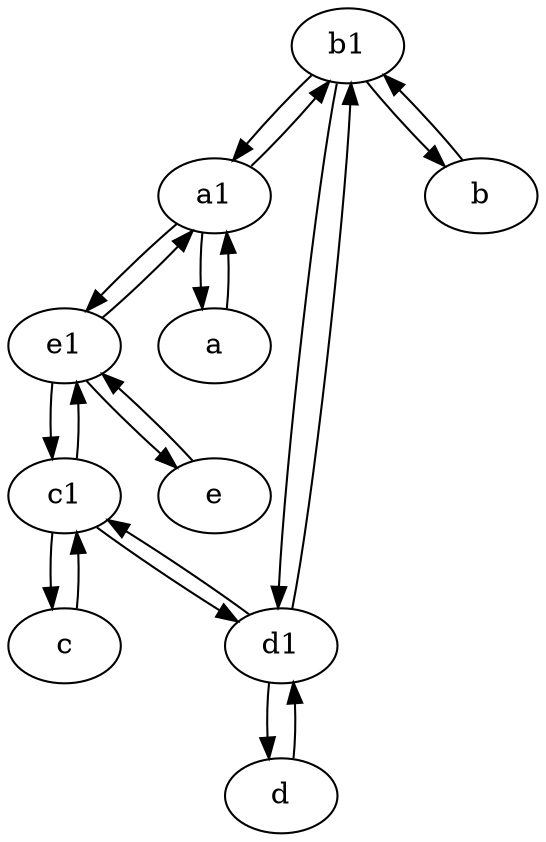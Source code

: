 digraph  {
	b1 [pos="45,20!"];
	a1 [pos="40,15!"];
	d [pos="20,30!"];
	c1 [pos="30,15!"];
	d1 [pos="25,30!"];
	e1 [pos="25,45!"];
	b [pos="50,20!"];
	a [pos="40,10!"];
	e [pos="30,50!"];
	c [pos="20,10!"];
	a1 -> e1;
	a1 -> a;
	d1 -> c1;
	c1 -> c;
	b1 -> d1;
	d1 -> d;
	b1 -> a1;
	e1 -> e;
	c1 -> d1;
	d1 -> b1;
	e1 -> a1;
	d -> d1;
	b1 -> b;
	b -> b1;
	c -> c1;
	a -> a1;
	e -> e1;
	e1 -> c1;
	a1 -> b1;
	c1 -> e1;

	}
